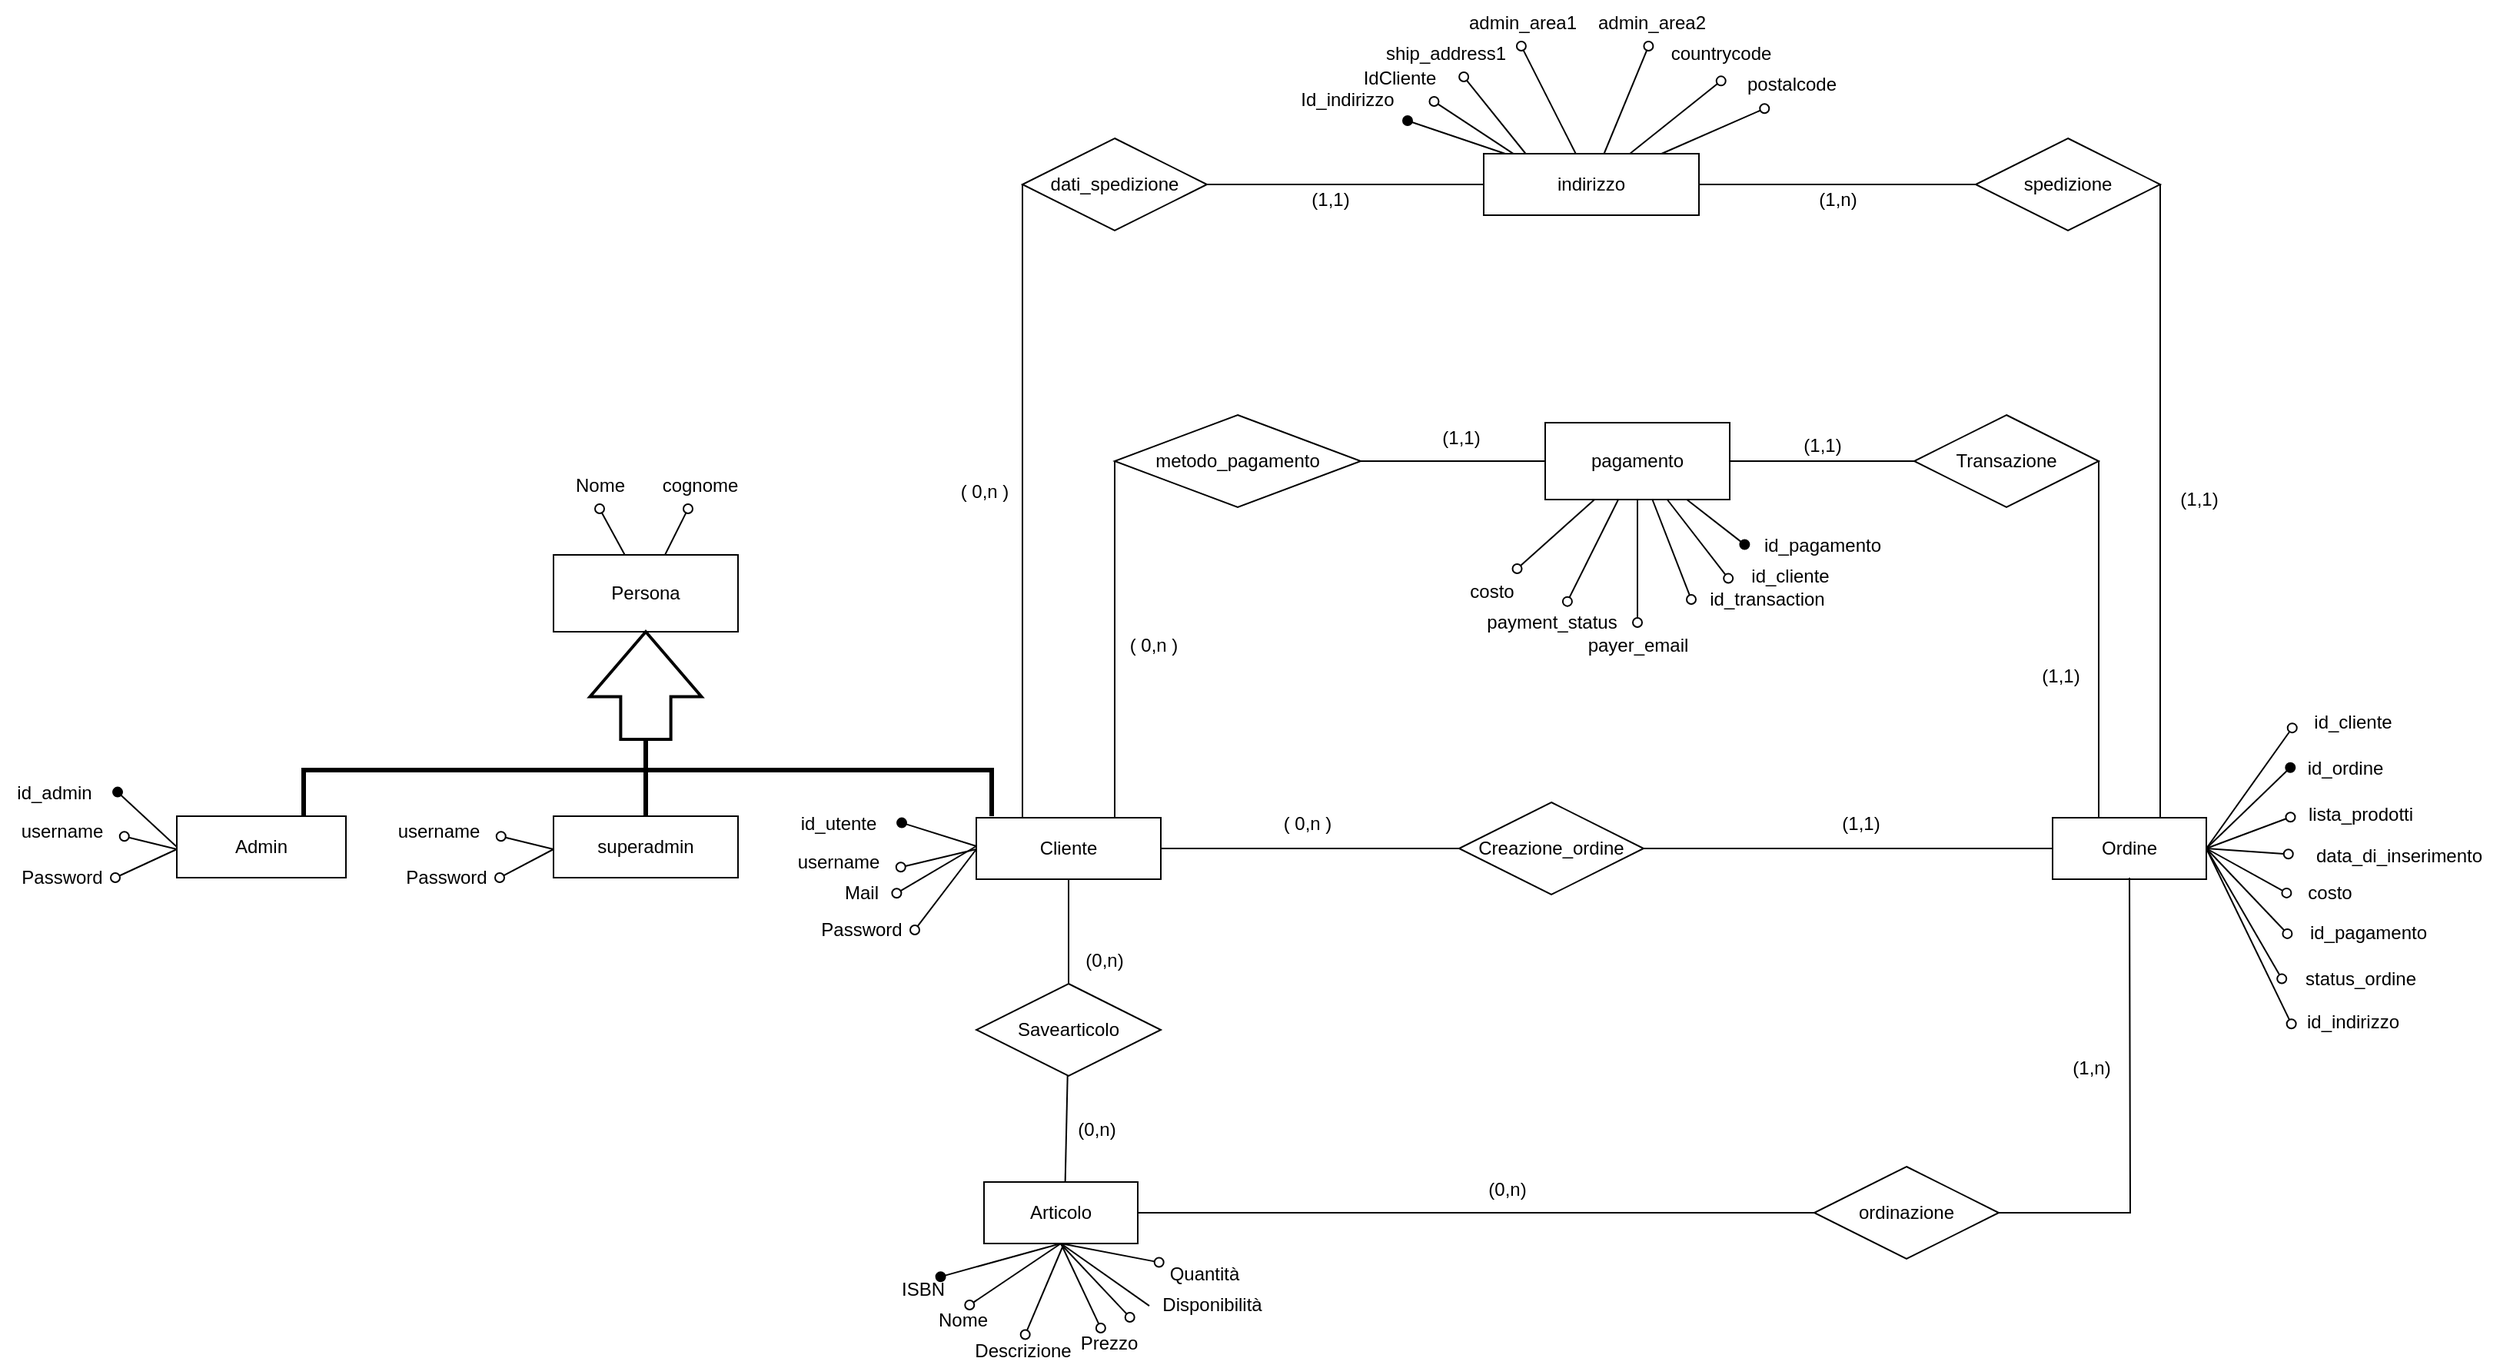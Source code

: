 <mxfile version="20.8.5" type="device"><diagram id="s4-X0F4J8f-oM6uxIQLd" name="Page-1"><mxGraphModel dx="1750" dy="1971" grid="1" gridSize="10" guides="1" tooltips="1" connect="1" arrows="1" fold="1" page="1" pageScale="1" pageWidth="827" pageHeight="1169" math="0" shadow="0"><root><mxCell id="0"/><mxCell id="1" parent="0"/><mxCell id="LF6PmAJ8rkZqKg8PHU01-41" value="" style="edgeStyle=orthogonalEdgeStyle;rounded=0;orthogonalLoop=1;jettySize=auto;html=1;endArrow=none;endFill=0;startArrow=none;" parent="1" source="LF6PmAJ8rkZqKg8PHU01-92" target="LF6PmAJ8rkZqKg8PHU01-54" edge="1"><mxGeometry relative="1" as="geometry"><mxPoint x="1620" y="-520" as="sourcePoint"/></mxGeometry></mxCell><mxCell id="LF6PmAJ8rkZqKg8PHU01-42" style="edgeStyle=orthogonalEdgeStyle;rounded=0;orthogonalLoop=1;jettySize=auto;html=1;entryX=0;entryY=0.5;entryDx=0;entryDy=0;endArrow=none;endFill=0;exitX=0.25;exitY=0;exitDx=0;exitDy=0;" parent="1" source="LF6PmAJ8rkZqKg8PHU01-44" target="LF6PmAJ8rkZqKg8PHU01-91" edge="1"><mxGeometry relative="1" as="geometry"><Array as="points"><mxPoint x="1170" y="-880"/><mxPoint x="1170" y="-880"/></Array></mxGeometry></mxCell><mxCell id="LF6PmAJ8rkZqKg8PHU01-44" value="Cliente" style="whiteSpace=wrap;html=1;align=center;" parent="1" vertex="1"><mxGeometry x="1140" y="-628" width="120" height="40" as="geometry"/></mxCell><mxCell id="LF6PmAJ8rkZqKg8PHU01-45" style="rounded=0;orthogonalLoop=1;jettySize=auto;html=1;endArrow=none;endFill=0;startArrow=oval;startFill=1;exitX=-0.005;exitY=0.478;exitDx=0;exitDy=0;exitPerimeter=0;entryX=1;entryY=0.5;entryDx=0;entryDy=0;" parent="1" source="LF6PmAJ8rkZqKg8PHU01-94" target="LF6PmAJ8rkZqKg8PHU01-54" edge="1"><mxGeometry relative="1" as="geometry"><mxPoint x="2000" y="-460" as="targetPoint"/></mxGeometry></mxCell><mxCell id="LF6PmAJ8rkZqKg8PHU01-46" style="edgeStyle=none;rounded=0;orthogonalLoop=1;jettySize=auto;html=1;startArrow=oval;startFill=0;endArrow=none;endFill=0;exitX=-0.003;exitY=0.553;exitDx=0;exitDy=0;exitPerimeter=0;entryX=1;entryY=0.5;entryDx=0;entryDy=0;" parent="1" source="LF6PmAJ8rkZqKg8PHU01-95" target="LF6PmAJ8rkZqKg8PHU01-54" edge="1"><mxGeometry relative="1" as="geometry"><mxPoint x="1940" y="-530" as="targetPoint"/></mxGeometry></mxCell><mxCell id="LF6PmAJ8rkZqKg8PHU01-47" style="edgeStyle=none;rounded=0;orthogonalLoop=1;jettySize=auto;html=1;entryX=1;entryY=0.5;entryDx=0;entryDy=0;startArrow=oval;startFill=0;endArrow=none;endFill=0;exitX=-0.056;exitY=0.498;exitDx=0;exitDy=0;exitPerimeter=0;" parent="1" source="LF6PmAJ8rkZqKg8PHU01-96" target="LF6PmAJ8rkZqKg8PHU01-54" edge="1"><mxGeometry relative="1" as="geometry"><mxPoint x="1960" y="-520" as="sourcePoint"/></mxGeometry></mxCell><mxCell id="LF6PmAJ8rkZqKg8PHU01-48" style="edgeStyle=none;rounded=0;orthogonalLoop=1;jettySize=auto;html=1;entryX=-0.051;entryY=0.455;entryDx=0;entryDy=0;entryPerimeter=0;startArrow=none;startFill=0;endArrow=oval;endFill=0;exitX=1;exitY=0.5;exitDx=0;exitDy=0;" parent="1" source="LF6PmAJ8rkZqKg8PHU01-54" target="LF6PmAJ8rkZqKg8PHU01-99" edge="1"><mxGeometry relative="1" as="geometry"/></mxCell><mxCell id="LF6PmAJ8rkZqKg8PHU01-49" style="edgeStyle=orthogonalEdgeStyle;rounded=0;orthogonalLoop=1;jettySize=auto;html=1;entryX=1;entryY=0.5;entryDx=0;entryDy=0;endArrow=none;endFill=0;" parent="1" source="LF6PmAJ8rkZqKg8PHU01-54" target="LF6PmAJ8rkZqKg8PHU01-110" edge="1"><mxGeometry relative="1" as="geometry"><Array as="points"><mxPoint x="1910" y="-880"/><mxPoint x="1910" y="-880"/></Array></mxGeometry></mxCell><mxCell id="LF6PmAJ8rkZqKg8PHU01-50" style="edgeStyle=none;rounded=0;orthogonalLoop=1;jettySize=auto;html=1;entryX=-0.059;entryY=0.619;entryDx=0;entryDy=0;entryPerimeter=0;startArrow=none;startFill=0;endArrow=oval;endFill=0;exitX=1;exitY=0.5;exitDx=0;exitDy=0;" parent="1" source="LF6PmAJ8rkZqKg8PHU01-54" target="LF6PmAJ8rkZqKg8PHU01-104" edge="1"><mxGeometry relative="1" as="geometry"/></mxCell><mxCell id="LF6PmAJ8rkZqKg8PHU01-51" style="edgeStyle=none;rounded=0;orthogonalLoop=1;jettySize=auto;html=1;entryX=-0.023;entryY=0.515;entryDx=0;entryDy=0;entryPerimeter=0;startArrow=none;startFill=0;endArrow=oval;endFill=0;exitX=1;exitY=0.5;exitDx=0;exitDy=0;" parent="1" source="LF6PmAJ8rkZqKg8PHU01-54" target="LF6PmAJ8rkZqKg8PHU01-113" edge="1"><mxGeometry relative="1" as="geometry"/></mxCell><mxCell id="LF6PmAJ8rkZqKg8PHU01-52" style="edgeStyle=none;rounded=0;orthogonalLoop=1;jettySize=auto;html=1;entryX=-0.009;entryY=0.493;entryDx=0;entryDy=0;entryPerimeter=0;startArrow=none;startFill=0;endArrow=oval;endFill=0;exitX=1;exitY=0.5;exitDx=0;exitDy=0;" parent="1" source="LF6PmAJ8rkZqKg8PHU01-54" target="LF6PmAJ8rkZqKg8PHU01-112" edge="1"><mxGeometry relative="1" as="geometry"/></mxCell><mxCell id="LF6PmAJ8rkZqKg8PHU01-53" style="edgeStyle=none;rounded=0;orthogonalLoop=1;jettySize=auto;html=1;entryX=0.004;entryY=0.537;entryDx=0;entryDy=0;entryPerimeter=0;startArrow=none;startFill=0;endArrow=oval;endFill=0;exitX=1;exitY=0.5;exitDx=0;exitDy=0;" parent="1" source="LF6PmAJ8rkZqKg8PHU01-54" target="LF6PmAJ8rkZqKg8PHU01-111" edge="1"><mxGeometry relative="1" as="geometry"/></mxCell><mxCell id="LF6PmAJ8rkZqKg8PHU01-54" value="Ordine" style="whiteSpace=wrap;html=1;align=center;" parent="1" vertex="1"><mxGeometry x="1840" y="-628" width="100" height="40" as="geometry"/></mxCell><mxCell id="LF6PmAJ8rkZqKg8PHU01-55" value="( 0,n )" style="text;html=1;align=center;verticalAlign=middle;resizable=0;points=[];autosize=1;strokeColor=none;fillColor=none;" parent="1" vertex="1"><mxGeometry x="1330" y="-634" width="50" height="20" as="geometry"/></mxCell><mxCell id="LF6PmAJ8rkZqKg8PHU01-56" style="edgeStyle=orthogonalEdgeStyle;rounded=0;orthogonalLoop=1;jettySize=auto;html=1;endArrow=none;endFill=0;entryX=0.5;entryY=1;entryDx=0;entryDy=0;startArrow=none;" parent="1" source="LF6PmAJ8rkZqKg8PHU01-114" target="LF6PmAJ8rkZqKg8PHU01-44" edge="1"><mxGeometry relative="1" as="geometry"><mxPoint x="1180" y="-630" as="targetPoint"/></mxGeometry></mxCell><mxCell id="LF6PmAJ8rkZqKg8PHU01-57" value="(0,n)" style="text;html=1;align=center;verticalAlign=middle;resizable=0;points=[];autosize=1;strokeColor=none;fillColor=none;" parent="1" vertex="1"><mxGeometry x="1202.82" y="-545" width="40" height="20" as="geometry"/></mxCell><mxCell id="LF6PmAJ8rkZqKg8PHU01-58" value="(1,1)" style="text;html=1;align=center;verticalAlign=middle;resizable=0;points=[];autosize=1;strokeColor=none;fillColor=none;" parent="1" vertex="1"><mxGeometry x="1690" y="-639" width="50" height="30" as="geometry"/></mxCell><mxCell id="LF6PmAJ8rkZqKg8PHU01-59" style="edgeStyle=none;rounded=0;orthogonalLoop=1;jettySize=auto;html=1;endArrow=oval;endFill=1;exitX=0.1;exitY=0;exitDx=0;exitDy=0;exitPerimeter=0;" parent="1" source="LF6PmAJ8rkZqKg8PHU01-66" target="LF6PmAJ8rkZqKg8PHU01-81" edge="1"><mxGeometry relative="1" as="geometry"><mxPoint x="1435" y="-1074" as="sourcePoint"/></mxGeometry></mxCell><mxCell id="LF6PmAJ8rkZqKg8PHU01-60" style="edgeStyle=none;rounded=0;orthogonalLoop=1;jettySize=auto;html=1;endArrow=oval;endFill=0;exitX=0.152;exitY=0.033;exitDx=0;exitDy=0;exitPerimeter=0;" parent="1" source="LF6PmAJ8rkZqKg8PHU01-66" target="LF6PmAJ8rkZqKg8PHU01-80" edge="1"><mxGeometry relative="1" as="geometry"><mxPoint x="1461.875" y="-1074" as="sourcePoint"/></mxGeometry></mxCell><mxCell id="LF6PmAJ8rkZqKg8PHU01-61" style="edgeStyle=none;rounded=0;orthogonalLoop=1;jettySize=auto;html=1;endArrow=oval;endFill=0;exitX=0.195;exitY=0;exitDx=0;exitDy=0;exitPerimeter=0;" parent="1" source="LF6PmAJ8rkZqKg8PHU01-66" target="LF6PmAJ8rkZqKg8PHU01-79" edge="1"><mxGeometry relative="1" as="geometry"><mxPoint x="1478.571" y="-1074" as="sourcePoint"/></mxGeometry></mxCell><mxCell id="LF6PmAJ8rkZqKg8PHU01-62" style="rounded=0;orthogonalLoop=1;jettySize=auto;html=1;entryX=0.494;entryY=1;entryDx=0;entryDy=0;entryPerimeter=0;endArrow=oval;endFill=0;startArrow=none;startFill=0;" parent="1" source="LF6PmAJ8rkZqKg8PHU01-66" target="LF6PmAJ8rkZqKg8PHU01-100" edge="1"><mxGeometry relative="1" as="geometry"/></mxCell><mxCell id="LF6PmAJ8rkZqKg8PHU01-63" style="rounded=0;orthogonalLoop=1;jettySize=auto;html=1;entryX=0.48;entryY=1;entryDx=0;entryDy=0;entryPerimeter=0;endArrow=oval;endFill=0;startArrow=none;startFill=0;" parent="1" source="LF6PmAJ8rkZqKg8PHU01-66" target="LF6PmAJ8rkZqKg8PHU01-101" edge="1"><mxGeometry relative="1" as="geometry"/></mxCell><mxCell id="LF6PmAJ8rkZqKg8PHU01-64" style="rounded=0;orthogonalLoop=1;jettySize=auto;html=1;entryX=0.504;entryY=1.089;entryDx=0;entryDy=0;entryPerimeter=0;endArrow=oval;endFill=0;startArrow=none;startFill=0;" parent="1" source="LF6PmAJ8rkZqKg8PHU01-66" target="LF6PmAJ8rkZqKg8PHU01-103" edge="1"><mxGeometry relative="1" as="geometry"/></mxCell><mxCell id="LF6PmAJ8rkZqKg8PHU01-65" style="rounded=0;orthogonalLoop=1;jettySize=auto;html=1;entryX=0.283;entryY=1.022;entryDx=0;entryDy=0;entryPerimeter=0;endArrow=oval;endFill=0;startArrow=none;startFill=0;" parent="1" source="LF6PmAJ8rkZqKg8PHU01-66" target="LF6PmAJ8rkZqKg8PHU01-102" edge="1"><mxGeometry relative="1" as="geometry"/></mxCell><mxCell id="LF6PmAJ8rkZqKg8PHU01-66" value="indirizzo" style="rounded=0;whiteSpace=wrap;html=1;strokeColor=#000000;fillColor=#FFFFFF;" parent="1" vertex="1"><mxGeometry x="1470" y="-1060" width="140" height="40" as="geometry"/></mxCell><mxCell id="LF6PmAJ8rkZqKg8PHU01-67" style="edgeStyle=none;rounded=0;orthogonalLoop=1;jettySize=auto;html=1;entryX=0.1;entryY=0.5;entryDx=0;entryDy=0;entryPerimeter=0;endArrow=oval;endFill=0;" parent="1" source="LF6PmAJ8rkZqKg8PHU01-75" target="LF6PmAJ8rkZqKg8PHU01-76" edge="1"><mxGeometry relative="1" as="geometry"/></mxCell><mxCell id="LF6PmAJ8rkZqKg8PHU01-68" style="edgeStyle=none;rounded=0;orthogonalLoop=1;jettySize=auto;html=1;endArrow=oval;endFill=0;" parent="1" source="LF6PmAJ8rkZqKg8PHU01-75" target="LF6PmAJ8rkZqKg8PHU01-77" edge="1"><mxGeometry relative="1" as="geometry"/></mxCell><mxCell id="LF6PmAJ8rkZqKg8PHU01-69" style="edgeStyle=none;rounded=0;orthogonalLoop=1;jettySize=auto;html=1;entryX=0.595;entryY=0.044;entryDx=0;entryDy=0;entryPerimeter=0;endArrow=oval;endFill=0;" parent="1" source="LF6PmAJ8rkZqKg8PHU01-75" target="LF6PmAJ8rkZqKg8PHU01-78" edge="1"><mxGeometry relative="1" as="geometry"/></mxCell><mxCell id="LF6PmAJ8rkZqKg8PHU01-70" style="edgeStyle=orthogonalEdgeStyle;rounded=0;orthogonalLoop=1;jettySize=auto;html=1;endArrow=none;endFill=0;entryX=0.75;entryY=0;entryDx=0;entryDy=0;startArrow=none;exitX=0;exitY=0.5;exitDx=0;exitDy=0;" parent="1" source="LF6PmAJ8rkZqKg8PHU01-107" target="LF6PmAJ8rkZqKg8PHU01-44" edge="1"><mxGeometry relative="1" as="geometry"><mxPoint x="1200" y="-780" as="targetPoint"/><Array as="points"><mxPoint x="1230" y="-780"/><mxPoint x="1230" y="-780"/></Array></mxGeometry></mxCell><mxCell id="LF6PmAJ8rkZqKg8PHU01-71" style="edgeStyle=none;rounded=0;orthogonalLoop=1;jettySize=auto;html=1;entryX=-0.003;entryY=0.476;entryDx=0;entryDy=0;entryPerimeter=0;startArrow=none;startFill=0;endArrow=oval;endFill=1;" parent="1" source="LF6PmAJ8rkZqKg8PHU01-75" target="LF6PmAJ8rkZqKg8PHU01-97" edge="1"><mxGeometry relative="1" as="geometry"/></mxCell><mxCell id="LF6PmAJ8rkZqKg8PHU01-72" style="edgeStyle=none;rounded=0;orthogonalLoop=1;jettySize=auto;html=1;entryX=-0.07;entryY=0.543;entryDx=0;entryDy=0;entryPerimeter=0;startArrow=none;startFill=0;endArrow=oval;endFill=0;" parent="1" source="LF6PmAJ8rkZqKg8PHU01-75" target="LF6PmAJ8rkZqKg8PHU01-98" edge="1"><mxGeometry relative="1" as="geometry"/></mxCell><mxCell id="LF6PmAJ8rkZqKg8PHU01-73" style="rounded=0;orthogonalLoop=1;jettySize=auto;html=1;endArrow=oval;endFill=0;" parent="1" source="LF6PmAJ8rkZqKg8PHU01-75" target="LF6PmAJ8rkZqKg8PHU01-105" edge="1"><mxGeometry relative="1" as="geometry"/></mxCell><mxCell id="LF6PmAJ8rkZqKg8PHU01-74" style="edgeStyle=orthogonalEdgeStyle;rounded=0;orthogonalLoop=1;jettySize=auto;html=1;endArrow=none;endFill=0;exitX=1;exitY=0.5;exitDx=0;exitDy=0;" parent="1" source="LF6PmAJ8rkZqKg8PHU01-75" edge="1"><mxGeometry relative="1" as="geometry"><mxPoint x="1870" y="-628" as="targetPoint"/><Array as="points"><mxPoint x="1870" y="-860"/></Array></mxGeometry></mxCell><mxCell id="LF6PmAJ8rkZqKg8PHU01-75" value="pagamento" style="rounded=0;whiteSpace=wrap;html=1;strokeColor=#000000;fillColor=#FFFFFF;" parent="1" vertex="1"><mxGeometry x="1510" y="-885" width="120" height="50" as="geometry"/></mxCell><mxCell id="LF6PmAJ8rkZqKg8PHU01-76" value="&amp;nbsp; &amp;nbsp;id_transaction" style="text;html=1;align=center;verticalAlign=middle;resizable=0;points=[];autosize=1;strokeColor=none;fillColor=none;" parent="1" vertex="1"><mxGeometry x="1594" y="-785" width="110" height="30" as="geometry"/></mxCell><mxCell id="LF6PmAJ8rkZqKg8PHU01-77" value="payer_email" style="text;html=1;align=center;verticalAlign=middle;resizable=0;points=[];autosize=1;strokeColor=none;fillColor=none;" parent="1" vertex="1"><mxGeometry x="1525" y="-755" width="90" height="30" as="geometry"/></mxCell><mxCell id="LF6PmAJ8rkZqKg8PHU01-78" value="payment_status" style="text;html=1;align=center;verticalAlign=middle;resizable=0;points=[];autosize=1;strokeColor=none;fillColor=none;" parent="1" vertex="1"><mxGeometry x="1459" y="-770" width="110" height="30" as="geometry"/></mxCell><mxCell id="LF6PmAJ8rkZqKg8PHU01-79" value="ship_address1" style="text;html=1;align=center;verticalAlign=middle;resizable=0;points=[];autosize=1;strokeColor=none;fillColor=none;" parent="1" vertex="1"><mxGeometry x="1395" y="-1140" width="100" height="30" as="geometry"/></mxCell><mxCell id="LF6PmAJ8rkZqKg8PHU01-80" value="IdCliente" style="text;html=1;align=center;verticalAlign=middle;resizable=0;points=[];autosize=1;strokeColor=none;fillColor=none;" parent="1" vertex="1"><mxGeometry x="1380" y="-1124" width="70" height="30" as="geometry"/></mxCell><mxCell id="LF6PmAJ8rkZqKg8PHU01-81" value="Id_indirizzo" style="text;html=1;align=center;verticalAlign=middle;resizable=0;points=[];autosize=1;strokeColor=none;fillColor=none;" parent="1" vertex="1"><mxGeometry x="1340.5" y="-1110" width="80" height="30" as="geometry"/></mxCell><mxCell id="LF6PmAJ8rkZqKg8PHU01-90" style="edgeStyle=orthogonalEdgeStyle;rounded=0;orthogonalLoop=1;jettySize=auto;html=1;entryX=0;entryY=0.5;entryDx=0;entryDy=0;endArrow=none;endFill=0;" parent="1" source="LF6PmAJ8rkZqKg8PHU01-91" target="LF6PmAJ8rkZqKg8PHU01-66" edge="1"><mxGeometry relative="1" as="geometry"/></mxCell><mxCell id="LF6PmAJ8rkZqKg8PHU01-91" value="dati_spedizione" style="shape=rhombus;perimeter=rhombusPerimeter;whiteSpace=wrap;html=1;align=center;" parent="1" vertex="1"><mxGeometry x="1170" y="-1070" width="120" height="60" as="geometry"/></mxCell><mxCell id="LF6PmAJ8rkZqKg8PHU01-92" value="Creazione_ordine" style="shape=rhombus;perimeter=rhombusPerimeter;whiteSpace=wrap;html=1;align=center;" parent="1" vertex="1"><mxGeometry x="1454" y="-638" width="120" height="60" as="geometry"/></mxCell><mxCell id="LF6PmAJ8rkZqKg8PHU01-93" value="" style="edgeStyle=orthogonalEdgeStyle;rounded=0;orthogonalLoop=1;jettySize=auto;html=1;endArrow=none;endFill=0;exitX=1;exitY=0.5;exitDx=0;exitDy=0;" parent="1" source="LF6PmAJ8rkZqKg8PHU01-44" target="LF6PmAJ8rkZqKg8PHU01-92" edge="1"><mxGeometry relative="1" as="geometry"><mxPoint x="1260" y="-608.0" as="sourcePoint"/><mxPoint x="1625.0" y="-520" as="targetPoint"/></mxGeometry></mxCell><mxCell id="LF6PmAJ8rkZqKg8PHU01-94" value="id_ordine" style="text;html=1;align=center;verticalAlign=middle;resizable=0;points=[];autosize=1;strokeColor=none;fillColor=none;" parent="1" vertex="1"><mxGeometry x="1995" y="-675" width="70" height="30" as="geometry"/></mxCell><mxCell id="LF6PmAJ8rkZqKg8PHU01-95" value="lista_prodotti" style="text;html=1;align=center;verticalAlign=middle;resizable=0;points=[];autosize=1;strokeColor=none;fillColor=none;" parent="1" vertex="1"><mxGeometry x="1995" y="-645" width="90" height="30" as="geometry"/></mxCell><mxCell id="LF6PmAJ8rkZqKg8PHU01-96" value="costo" style="text;html=1;align=center;verticalAlign=middle;resizable=0;points=[];autosize=1;strokeColor=none;fillColor=none;" parent="1" vertex="1"><mxGeometry x="1995" y="-594" width="50" height="30" as="geometry"/></mxCell><mxCell id="LF6PmAJ8rkZqKg8PHU01-97" value="id_pagamento" style="text;html=1;align=center;verticalAlign=middle;resizable=0;points=[];autosize=1;strokeColor=none;fillColor=none;" parent="1" vertex="1"><mxGeometry x="1640" y="-820" width="100" height="30" as="geometry"/></mxCell><mxCell id="LF6PmAJ8rkZqKg8PHU01-98" value="id_cliente" style="text;html=1;align=center;verticalAlign=middle;resizable=0;points=[];autosize=1;strokeColor=none;fillColor=none;" parent="1" vertex="1"><mxGeometry x="1634" y="-800" width="70" height="30" as="geometry"/></mxCell><mxCell id="LF6PmAJ8rkZqKg8PHU01-99" value="data_di_inserimento" style="text;html=1;align=center;verticalAlign=middle;resizable=0;points=[];autosize=1;strokeColor=none;fillColor=none;" parent="1" vertex="1"><mxGeometry x="2000" y="-618" width="130" height="30" as="geometry"/></mxCell><mxCell id="LF6PmAJ8rkZqKg8PHU01-100" value="admin_area1" style="text;html=1;align=center;verticalAlign=middle;resizable=0;points=[];autosize=1;strokeColor=none;fillColor=none;" parent="1" vertex="1"><mxGeometry x="1450" y="-1160" width="90" height="30" as="geometry"/></mxCell><mxCell id="LF6PmAJ8rkZqKg8PHU01-101" value="admin_area2" style="text;html=1;align=center;verticalAlign=middle;resizable=0;points=[];autosize=1;strokeColor=none;fillColor=none;" parent="1" vertex="1"><mxGeometry x="1534" y="-1160" width="90" height="30" as="geometry"/></mxCell><mxCell id="LF6PmAJ8rkZqKg8PHU01-102" value="postalcode" style="text;html=1;align=center;verticalAlign=middle;resizable=0;points=[];autosize=1;strokeColor=none;fillColor=none;" parent="1" vertex="1"><mxGeometry x="1630" y="-1120" width="80" height="30" as="geometry"/></mxCell><mxCell id="LF6PmAJ8rkZqKg8PHU01-103" value="countrycode" style="text;html=1;align=center;verticalAlign=middle;resizable=0;points=[];autosize=1;strokeColor=none;fillColor=none;" parent="1" vertex="1"><mxGeometry x="1579" y="-1140" width="90" height="30" as="geometry"/></mxCell><mxCell id="LF6PmAJ8rkZqKg8PHU01-104" value="id_cliente" style="text;html=1;align=center;verticalAlign=middle;resizable=0;points=[];autosize=1;strokeColor=none;fillColor=none;" parent="1" vertex="1"><mxGeometry x="2000" y="-705" width="70" height="30" as="geometry"/></mxCell><mxCell id="LF6PmAJ8rkZqKg8PHU01-105" value="costo" style="text;html=1;align=center;verticalAlign=middle;resizable=0;points=[];autosize=1;strokeColor=none;fillColor=none;" parent="1" vertex="1"><mxGeometry x="1450" y="-790" width="50" height="30" as="geometry"/></mxCell><mxCell id="LF6PmAJ8rkZqKg8PHU01-106" value="" style="edgeStyle=orthogonalEdgeStyle;rounded=0;orthogonalLoop=1;jettySize=auto;html=1;endArrow=none;endFill=0;entryX=1;entryY=0.5;entryDx=0;entryDy=0;" parent="1" source="LF6PmAJ8rkZqKg8PHU01-75" target="LF6PmAJ8rkZqKg8PHU01-107" edge="1"><mxGeometry relative="1" as="geometry"><mxPoint x="1230.0" y="-653" as="targetPoint"/><mxPoint x="1525" y="-860" as="sourcePoint"/></mxGeometry></mxCell><mxCell id="LF6PmAJ8rkZqKg8PHU01-107" value="metodo_pagamento" style="shape=rhombus;perimeter=rhombusPerimeter;whiteSpace=wrap;html=1;align=center;" parent="1" vertex="1"><mxGeometry x="1230" y="-890" width="160" height="60" as="geometry"/></mxCell><mxCell id="LF6PmAJ8rkZqKg8PHU01-108" value="Transazione" style="shape=rhombus;perimeter=rhombusPerimeter;whiteSpace=wrap;html=1;align=center;" parent="1" vertex="1"><mxGeometry x="1750" y="-890" width="120" height="60" as="geometry"/></mxCell><mxCell id="LF6PmAJ8rkZqKg8PHU01-109" style="edgeStyle=orthogonalEdgeStyle;rounded=0;orthogonalLoop=1;jettySize=auto;html=1;entryX=1;entryY=0.5;entryDx=0;entryDy=0;endArrow=none;endFill=0;" parent="1" source="LF6PmAJ8rkZqKg8PHU01-110" target="LF6PmAJ8rkZqKg8PHU01-66" edge="1"><mxGeometry relative="1" as="geometry"/></mxCell><mxCell id="LF6PmAJ8rkZqKg8PHU01-110" value="spedizione" style="shape=rhombus;perimeter=rhombusPerimeter;whiteSpace=wrap;html=1;align=center;" parent="1" vertex="1"><mxGeometry x="1790" y="-1070" width="120" height="60" as="geometry"/></mxCell><mxCell id="LF6PmAJ8rkZqKg8PHU01-111" value="id_indirizzo" style="text;html=1;align=center;verticalAlign=middle;resizable=0;points=[];autosize=1;strokeColor=none;fillColor=none;" parent="1" vertex="1"><mxGeometry x="1995" y="-510" width="80" height="30" as="geometry"/></mxCell><mxCell id="LF6PmAJ8rkZqKg8PHU01-112" value="status_ordine" style="text;html=1;align=center;verticalAlign=middle;resizable=0;points=[];autosize=1;strokeColor=none;fillColor=none;" parent="1" vertex="1"><mxGeometry x="1990" y="-538" width="100" height="30" as="geometry"/></mxCell><mxCell id="LF6PmAJ8rkZqKg8PHU01-113" value="id_pagamento" style="text;html=1;align=center;verticalAlign=middle;resizable=0;points=[];autosize=1;strokeColor=none;fillColor=none;" parent="1" vertex="1"><mxGeometry x="1995" y="-568" width="100" height="30" as="geometry"/></mxCell><mxCell id="LF6PmAJ8rkZqKg8PHU01-170" style="edgeStyle=none;rounded=0;orthogonalLoop=1;jettySize=auto;html=1;entryX=0.528;entryY=0.015;entryDx=0;entryDy=0;endArrow=none;endFill=0;entryPerimeter=0;" parent="1" source="LF6PmAJ8rkZqKg8PHU01-114" target="LF6PmAJ8rkZqKg8PHU01-157" edge="1"><mxGeometry relative="1" as="geometry"/></mxCell><mxCell id="LF6PmAJ8rkZqKg8PHU01-114" value="Savearticolo" style="shape=rhombus;perimeter=rhombusPerimeter;whiteSpace=wrap;html=1;align=center;" parent="1" vertex="1"><mxGeometry x="1140" y="-520" width="120" height="60" as="geometry"/></mxCell><mxCell id="LF6PmAJ8rkZqKg8PHU01-117" value="( 0,n )" style="text;html=1;align=center;verticalAlign=middle;resizable=0;points=[];autosize=1;strokeColor=none;fillColor=none;" parent="1" vertex="1"><mxGeometry x="1230" y="-750" width="50" height="20" as="geometry"/></mxCell><mxCell id="LF6PmAJ8rkZqKg8PHU01-118" value="(1,1)" style="text;html=1;align=center;verticalAlign=middle;resizable=0;points=[];autosize=1;strokeColor=none;fillColor=none;" parent="1" vertex="1"><mxGeometry x="1430" y="-890" width="50" height="30" as="geometry"/></mxCell><mxCell id="LF6PmAJ8rkZqKg8PHU01-119" value="(1,1)" style="text;html=1;align=center;verticalAlign=middle;resizable=0;points=[];autosize=1;strokeColor=none;fillColor=none;" parent="1" vertex="1"><mxGeometry x="1665" y="-885" width="50" height="30" as="geometry"/></mxCell><mxCell id="LF6PmAJ8rkZqKg8PHU01-120" value="(1,1)" style="text;html=1;align=center;verticalAlign=middle;resizable=0;points=[];autosize=1;strokeColor=none;fillColor=none;" parent="1" vertex="1"><mxGeometry x="1820" y="-735" width="50" height="30" as="geometry"/></mxCell><mxCell id="LF6PmAJ8rkZqKg8PHU01-121" value="( 0,n )" style="text;html=1;align=center;verticalAlign=middle;resizable=0;points=[];autosize=1;strokeColor=none;fillColor=none;" parent="1" vertex="1"><mxGeometry x="1120" y="-850" width="50" height="20" as="geometry"/></mxCell><mxCell id="LF6PmAJ8rkZqKg8PHU01-122" value="(1,1)" style="text;html=1;align=center;verticalAlign=middle;resizable=0;points=[];autosize=1;strokeColor=none;fillColor=none;" parent="1" vertex="1"><mxGeometry x="1345" y="-1045" width="50" height="30" as="geometry"/></mxCell><mxCell id="LF6PmAJ8rkZqKg8PHU01-123" value="(1,n)" style="text;html=1;align=center;verticalAlign=middle;resizable=0;points=[];autosize=1;strokeColor=none;fillColor=none;" parent="1" vertex="1"><mxGeometry x="1675" y="-1045" width="50" height="30" as="geometry"/></mxCell><mxCell id="LF6PmAJ8rkZqKg8PHU01-124" value="(1,1)" style="text;html=1;align=center;verticalAlign=middle;resizable=0;points=[];autosize=1;strokeColor=none;fillColor=none;" parent="1" vertex="1"><mxGeometry x="1910" y="-850" width="50" height="30" as="geometry"/></mxCell><mxCell id="LF6PmAJ8rkZqKg8PHU01-125" style="edgeStyle=orthogonalEdgeStyle;orthogonalLoop=1;jettySize=auto;html=1;entryX=0;entryY=0.5;entryDx=0;entryDy=0;entryPerimeter=0;endArrow=none;endFill=0;exitX=0.75;exitY=0;exitDx=0;exitDy=0;strokeColor=#000000;jumpSize=12;startSize=30;rounded=0;strokeWidth=3;" parent="1" source="LF6PmAJ8rkZqKg8PHU01-126" target="LF6PmAJ8rkZqKg8PHU01-134" edge="1"><mxGeometry relative="1" as="geometry"><Array as="points"><mxPoint x="703" y="-659"/><mxPoint x="925" y="-659"/></Array></mxGeometry></mxCell><mxCell id="LF6PmAJ8rkZqKg8PHU01-126" value="Admin" style="whiteSpace=wrap;html=1;align=center;" parent="1" vertex="1"><mxGeometry x="620" y="-629" width="110" height="40" as="geometry"/></mxCell><mxCell id="LF6PmAJ8rkZqKg8PHU01-127" style="edgeStyle=orthogonalEdgeStyle;rounded=0;orthogonalLoop=1;jettySize=auto;html=1;entryX=0;entryY=0.5;entryDx=0;entryDy=0;entryPerimeter=0;endArrow=none;endFill=0;strokeWidth=3;" parent="1" source="LF6PmAJ8rkZqKg8PHU01-128" target="LF6PmAJ8rkZqKg8PHU01-134" edge="1"><mxGeometry relative="1" as="geometry"/></mxCell><mxCell id="LF6PmAJ8rkZqKg8PHU01-128" value="superadmin" style="rounded=0;whiteSpace=wrap;html=1;" parent="1" vertex="1"><mxGeometry x="865" y="-629" width="120" height="40" as="geometry"/></mxCell><mxCell id="LF6PmAJ8rkZqKg8PHU01-129" style="edgeStyle=orthogonalEdgeStyle;rounded=0;orthogonalLoop=1;jettySize=auto;html=1;endArrow=none;endFill=0;" parent="1" source="LF6PmAJ8rkZqKg8PHU01-133" target="LF6PmAJ8rkZqKg8PHU01-134" edge="1"><mxGeometry relative="1" as="geometry"/></mxCell><mxCell id="LF6PmAJ8rkZqKg8PHU01-130" value="" style="edgeStyle=orthogonalEdgeStyle;rounded=0;orthogonalLoop=1;jettySize=auto;html=1;endArrow=none;endFill=0;" parent="1" source="LF6PmAJ8rkZqKg8PHU01-133" target="LF6PmAJ8rkZqKg8PHU01-134" edge="1"><mxGeometry relative="1" as="geometry"/></mxCell><mxCell id="LF6PmAJ8rkZqKg8PHU01-131" style="rounded=0;orthogonalLoop=1;jettySize=auto;html=1;entryX=0.5;entryY=1;entryDx=0;entryDy=0;entryPerimeter=0;endArrow=oval;endFill=0;" parent="1" source="LF6PmAJ8rkZqKg8PHU01-133" target="LF6PmAJ8rkZqKg8PHU01-151" edge="1"><mxGeometry relative="1" as="geometry"/></mxCell><mxCell id="LF6PmAJ8rkZqKg8PHU01-132" style="edgeStyle=none;rounded=0;orthogonalLoop=1;jettySize=auto;html=1;endArrow=oval;endFill=0;" parent="1" source="LF6PmAJ8rkZqKg8PHU01-133" target="LF6PmAJ8rkZqKg8PHU01-152" edge="1"><mxGeometry relative="1" as="geometry"/></mxCell><mxCell id="LF6PmAJ8rkZqKg8PHU01-133" value="Persona" style="rounded=0;whiteSpace=wrap;html=1;" parent="1" vertex="1"><mxGeometry x="865" y="-799" width="120" height="50" as="geometry"/></mxCell><mxCell id="LF6PmAJ8rkZqKg8PHU01-134" value="" style="verticalLabelPosition=bottom;verticalAlign=top;html=1;strokeWidth=2;shape=mxgraph.arrows2.arrow;dy=0.55;dx=42.25;notch=0;direction=north;" parent="1" vertex="1"><mxGeometry x="888.75" y="-749" width="72.5" height="70" as="geometry"/></mxCell><mxCell id="LF6PmAJ8rkZqKg8PHU01-135" style="edgeStyle=none;rounded=0;orthogonalLoop=1;jettySize=auto;html=1;entryX=1.093;entryY=0.477;entryDx=0;entryDy=0;entryPerimeter=0;endArrow=oval;endFill=1;" parent="1" target="LF6PmAJ8rkZqKg8PHU01-142" edge="1"><mxGeometry relative="1" as="geometry"><mxPoint x="1140" y="-609.5" as="sourcePoint"/></mxGeometry></mxCell><mxCell id="LF6PmAJ8rkZqKg8PHU01-136" style="edgeStyle=none;rounded=0;orthogonalLoop=1;jettySize=auto;html=1;entryX=1.011;entryY=0.605;entryDx=0;entryDy=0;entryPerimeter=0;endArrow=oval;endFill=0;exitX=0;exitY=0.5;exitDx=0;exitDy=0;" parent="1" target="LF6PmAJ8rkZqKg8PHU01-139" edge="1"><mxGeometry relative="1" as="geometry"><mxPoint x="1140" y="-607.5" as="sourcePoint"/></mxGeometry></mxCell><mxCell id="LF6PmAJ8rkZqKg8PHU01-137" style="edgeStyle=none;rounded=0;orthogonalLoop=1;jettySize=auto;html=1;entryX=1.08;entryY=0.505;entryDx=0;entryDy=0;entryPerimeter=0;endArrow=oval;endFill=0;" parent="1" target="LF6PmAJ8rkZqKg8PHU01-140" edge="1"><mxGeometry relative="1" as="geometry"><mxPoint x="1140" y="-609.5" as="sourcePoint"/></mxGeometry></mxCell><mxCell id="LF6PmAJ8rkZqKg8PHU01-138" style="edgeStyle=none;rounded=0;orthogonalLoop=1;jettySize=auto;html=1;entryX=1;entryY=0.5;entryDx=0;entryDy=0;entryPerimeter=0;endArrow=oval;endFill=0;exitX=0;exitY=0.5;exitDx=0;exitDy=0;" parent="1" target="LF6PmAJ8rkZqKg8PHU01-141" edge="1"><mxGeometry relative="1" as="geometry"><mxPoint x="1140" y="-607.5" as="sourcePoint"/></mxGeometry></mxCell><mxCell id="LF6PmAJ8rkZqKg8PHU01-139" value="&lt;span&gt;username&lt;/span&gt;" style="text;html=1;align=center;verticalAlign=middle;resizable=0;points=[];autosize=1;strokeColor=none;fillColor=none;" parent="1" vertex="1"><mxGeometry x="1010" y="-614" width="80" height="30" as="geometry"/></mxCell><mxCell id="LF6PmAJ8rkZqKg8PHU01-140" value="Mail" style="text;html=1;align=center;verticalAlign=middle;resizable=0;points=[];autosize=1;strokeColor=none;fillColor=none;" parent="1" vertex="1"><mxGeometry x="1045" y="-589" width="40" height="20" as="geometry"/></mxCell><mxCell id="LF6PmAJ8rkZqKg8PHU01-141" value="Password" style="text;html=1;align=center;verticalAlign=middle;resizable=0;points=[];autosize=1;strokeColor=none;fillColor=none;" parent="1" vertex="1"><mxGeometry x="1030" y="-565" width="70" height="20" as="geometry"/></mxCell><mxCell id="LF6PmAJ8rkZqKg8PHU01-142" value="id_utente" style="text;html=1;align=center;verticalAlign=middle;resizable=0;points=[];autosize=1;strokeColor=none;fillColor=none;" parent="1" vertex="1"><mxGeometry x="1015" y="-639" width="70" height="30" as="geometry"/></mxCell><mxCell id="LF6PmAJ8rkZqKg8PHU01-143" style="edgeStyle=none;rounded=0;orthogonalLoop=1;jettySize=auto;html=1;entryX=1.011;entryY=0.605;entryDx=0;entryDy=0;entryPerimeter=0;endArrow=oval;endFill=0;exitX=0;exitY=0.5;exitDx=0;exitDy=0;" parent="1" target="LF6PmAJ8rkZqKg8PHU01-145" edge="1"><mxGeometry relative="1" as="geometry"><mxPoint x="865.0" y="-607.5" as="sourcePoint"/></mxGeometry></mxCell><mxCell id="LF6PmAJ8rkZqKg8PHU01-144" style="edgeStyle=none;rounded=0;orthogonalLoop=1;jettySize=auto;html=1;entryX=1;entryY=0.5;entryDx=0;entryDy=0;entryPerimeter=0;endArrow=oval;endFill=0;exitX=0;exitY=0.5;exitDx=0;exitDy=0;" parent="1" target="LF6PmAJ8rkZqKg8PHU01-146" edge="1"><mxGeometry relative="1" as="geometry"><mxPoint x="865.0" y="-607.5" as="sourcePoint"/></mxGeometry></mxCell><mxCell id="LF6PmAJ8rkZqKg8PHU01-145" value="&lt;span&gt;username&lt;/span&gt;" style="text;html=1;align=center;verticalAlign=middle;resizable=0;points=[];autosize=1;strokeColor=none;fillColor=none;" parent="1" vertex="1"><mxGeometry x="750" y="-634" width="80" height="30" as="geometry"/></mxCell><mxCell id="LF6PmAJ8rkZqKg8PHU01-146" value="Password" style="text;html=1;align=center;verticalAlign=middle;resizable=0;points=[];autosize=1;strokeColor=none;fillColor=none;" parent="1" vertex="1"><mxGeometry x="760" y="-599" width="70" height="20" as="geometry"/></mxCell><mxCell id="LF6PmAJ8rkZqKg8PHU01-147" style="edgeStyle=none;rounded=0;orthogonalLoop=1;jettySize=auto;html=1;entryX=1.011;entryY=0.605;entryDx=0;entryDy=0;entryPerimeter=0;endArrow=oval;endFill=0;exitX=0;exitY=0.5;exitDx=0;exitDy=0;" parent="1" target="LF6PmAJ8rkZqKg8PHU01-149" edge="1"><mxGeometry relative="1" as="geometry"><mxPoint x="620.0" y="-607.5" as="sourcePoint"/></mxGeometry></mxCell><mxCell id="LF6PmAJ8rkZqKg8PHU01-148" style="edgeStyle=none;rounded=0;orthogonalLoop=1;jettySize=auto;html=1;entryX=1;entryY=0.5;entryDx=0;entryDy=0;entryPerimeter=0;endArrow=oval;endFill=0;exitX=0;exitY=0.5;exitDx=0;exitDy=0;" parent="1" target="LF6PmAJ8rkZqKg8PHU01-150" edge="1"><mxGeometry relative="1" as="geometry"><mxPoint x="620.0" y="-607.5" as="sourcePoint"/></mxGeometry></mxCell><mxCell id="LF6PmAJ8rkZqKg8PHU01-149" value="&lt;span&gt;username&lt;/span&gt;" style="text;html=1;align=center;verticalAlign=middle;resizable=0;points=[];autosize=1;strokeColor=none;fillColor=none;" parent="1" vertex="1"><mxGeometry x="505" y="-634" width="80" height="30" as="geometry"/></mxCell><mxCell id="LF6PmAJ8rkZqKg8PHU01-150" value="Password" style="text;html=1;align=center;verticalAlign=middle;resizable=0;points=[];autosize=1;strokeColor=none;fillColor=none;" parent="1" vertex="1"><mxGeometry x="510" y="-599" width="70" height="20" as="geometry"/></mxCell><mxCell id="LF6PmAJ8rkZqKg8PHU01-151" value="Nome" style="text;html=1;align=center;verticalAlign=middle;resizable=0;points=[];autosize=1;strokeColor=none;fillColor=none;" parent="1" vertex="1"><mxGeometry x="865" y="-859" width="60" height="30" as="geometry"/></mxCell><mxCell id="LF6PmAJ8rkZqKg8PHU01-152" value="cognome" style="text;html=1;align=center;verticalAlign=middle;resizable=0;points=[];autosize=1;strokeColor=none;fillColor=none;" parent="1" vertex="1"><mxGeometry x="925" y="-859" width="70" height="30" as="geometry"/></mxCell><mxCell id="LF6PmAJ8rkZqKg8PHU01-153" style="edgeStyle=none;rounded=0;orthogonalLoop=1;jettySize=auto;html=1;entryX=1.093;entryY=0.477;entryDx=0;entryDy=0;entryPerimeter=0;endArrow=oval;endFill=1;" parent="1" target="LF6PmAJ8rkZqKg8PHU01-154" edge="1"><mxGeometry relative="1" as="geometry"><mxPoint x="620.0" y="-609" as="sourcePoint"/></mxGeometry></mxCell><mxCell id="LF6PmAJ8rkZqKg8PHU01-154" value="id_admin" style="text;html=1;align=center;verticalAlign=middle;resizable=0;points=[];autosize=1;strokeColor=none;fillColor=none;" parent="1" vertex="1"><mxGeometry x="505" y="-659" width="70" height="30" as="geometry"/></mxCell><mxCell id="LF6PmAJ8rkZqKg8PHU01-155" style="edgeStyle=orthogonalEdgeStyle;orthogonalLoop=1;jettySize=auto;html=1;endArrow=none;endFill=0;strokeColor=#000000;jumpSize=12;startSize=30;rounded=0;strokeWidth=3;" parent="1" edge="1"><mxGeometry relative="1" as="geometry"><Array as="points"><mxPoint x="1150" y="-659"/><mxPoint x="1150" y="-629"/></Array><mxPoint x="925" y="-659" as="sourcePoint"/><mxPoint x="1150" y="-629" as="targetPoint"/></mxGeometry></mxCell><mxCell id="LF6PmAJ8rkZqKg8PHU01-156" style="edgeStyle=none;rounded=0;orthogonalLoop=1;jettySize=auto;html=1;entryX=-0.01;entryY=0.4;entryDx=0;entryDy=0;entryPerimeter=0;endArrow=oval;endFill=0;" parent="1" edge="1"><mxGeometry relative="1" as="geometry"><mxPoint x="1194.64" y="-351" as="sourcePoint"/><mxPoint x="1239.84" y="-303" as="targetPoint"/></mxGeometry></mxCell><mxCell id="LF6PmAJ8rkZqKg8PHU01-171" style="edgeStyle=none;rounded=0;orthogonalLoop=1;jettySize=auto;html=1;entryX=-0.012;entryY=0.527;entryDx=0;entryDy=0;entryPerimeter=0;endArrow=none;endFill=0;exitX=0.5;exitY=1;exitDx=0;exitDy=0;" parent="1" source="LF6PmAJ8rkZqKg8PHU01-157" target="LF6PmAJ8rkZqKg8PHU01-166" edge="1"><mxGeometry relative="1" as="geometry"/></mxCell><mxCell id="LF6PmAJ8rkZqKg8PHU01-157" value="Articolo" style="whiteSpace=wrap;html=1;align=center;" parent="1" vertex="1"><mxGeometry x="1145" y="-391" width="100" height="40" as="geometry"/></mxCell><mxCell id="LF6PmAJ8rkZqKg8PHU01-158" style="edgeStyle=none;rounded=0;orthogonalLoop=1;jettySize=auto;html=1;endArrow=oval;endFill=1;entryX=0.795;entryY=0.08;entryDx=0;entryDy=0;entryPerimeter=0;" parent="1" target="LF6PmAJ8rkZqKg8PHU01-162" edge="1"><mxGeometry relative="1" as="geometry"><mxPoint x="1195" y="-351" as="sourcePoint"/><mxPoint x="1045.64" y="-281" as="targetPoint"/></mxGeometry></mxCell><mxCell id="LF6PmAJ8rkZqKg8PHU01-159" style="edgeStyle=none;rounded=0;orthogonalLoop=1;jettySize=auto;html=1;entryX=0.6;entryY=0;entryDx=0;entryDy=0;entryPerimeter=0;endArrow=oval;endFill=0;" parent="1" target="LF6PmAJ8rkZqKg8PHU01-163" edge="1"><mxGeometry relative="1" as="geometry"><mxPoint x="1195" y="-351" as="sourcePoint"/></mxGeometry></mxCell><mxCell id="LF6PmAJ8rkZqKg8PHU01-160" style="edgeStyle=none;rounded=0;orthogonalLoop=1;jettySize=auto;html=1;entryX=0.523;entryY=-0.038;entryDx=0;entryDy=0;entryPerimeter=0;endArrow=oval;endFill=0;" parent="1" target="LF6PmAJ8rkZqKg8PHU01-164" edge="1"><mxGeometry relative="1" as="geometry"><mxPoint x="1197" y="-351" as="sourcePoint"/></mxGeometry></mxCell><mxCell id="LF6PmAJ8rkZqKg8PHU01-161" style="edgeStyle=none;rounded=0;orthogonalLoop=1;jettySize=auto;html=1;endArrow=oval;endFill=0;" parent="1" target="LF6PmAJ8rkZqKg8PHU01-165" edge="1"><mxGeometry relative="1" as="geometry"><mxPoint x="1195" y="-351" as="sourcePoint"/><mxPoint x="1285" y="-191" as="targetPoint"/></mxGeometry></mxCell><mxCell id="LF6PmAJ8rkZqKg8PHU01-162" value="ISBN" style="text;html=1;align=center;verticalAlign=middle;resizable=0;points=[];autosize=1;strokeColor=none;fillColor=none;" parent="1" vertex="1"><mxGeometry x="1085" y="-331" width="40" height="20" as="geometry"/></mxCell><mxCell id="LF6PmAJ8rkZqKg8PHU01-163" value="Nome" style="text;html=1;align=center;verticalAlign=middle;resizable=0;points=[];autosize=1;strokeColor=none;fillColor=none;" parent="1" vertex="1"><mxGeometry x="1105.64" y="-311" width="50" height="20" as="geometry"/></mxCell><mxCell id="LF6PmAJ8rkZqKg8PHU01-164" value="Descrizione" style="text;html=1;align=center;verticalAlign=middle;resizable=0;points=[];autosize=1;strokeColor=none;fillColor=none;" parent="1" vertex="1"><mxGeometry x="1130" y="-291" width="80" height="20" as="geometry"/></mxCell><mxCell id="LF6PmAJ8rkZqKg8PHU01-165" value="Prezzo" style="text;html=1;align=center;verticalAlign=middle;resizable=0;points=[];autosize=1;strokeColor=none;fillColor=none;" parent="1" vertex="1"><mxGeometry x="1200.64" y="-296" width="50" height="20" as="geometry"/></mxCell><mxCell id="LF6PmAJ8rkZqKg8PHU01-166" value="Disponibilità" style="text;html=1;align=center;verticalAlign=middle;resizable=0;points=[];autosize=1;strokeColor=none;fillColor=none;" parent="1" vertex="1"><mxGeometry x="1253.46" y="-321" width="80" height="20" as="geometry"/></mxCell><mxCell id="LF6PmAJ8rkZqKg8PHU01-167" style="rounded=0;orthogonalLoop=1;jettySize=auto;html=1;endArrow=oval;endFill=0;entryX=0.017;entryY=0.113;entryDx=0;entryDy=0;entryPerimeter=0;exitX=0.5;exitY=1;exitDx=0;exitDy=0;" parent="1" source="LF6PmAJ8rkZqKg8PHU01-157" target="LF6PmAJ8rkZqKg8PHU01-168" edge="1"><mxGeometry relative="1" as="geometry"><mxPoint x="1195" y="-231" as="targetPoint"/><mxPoint x="1195" y="-231" as="sourcePoint"/></mxGeometry></mxCell><mxCell id="LF6PmAJ8rkZqKg8PHU01-168" value="Quantità" style="text;html=1;align=center;verticalAlign=middle;resizable=0;points=[];autosize=1;strokeColor=none;fillColor=none;" parent="1" vertex="1"><mxGeometry x="1257.82" y="-341" width="60" height="20" as="geometry"/></mxCell><mxCell id="LF6PmAJ8rkZqKg8PHU01-169" value="(0,n)" style="text;html=1;align=center;verticalAlign=middle;resizable=0;points=[];autosize=1;strokeColor=none;fillColor=none;" parent="1" vertex="1"><mxGeometry x="1192.82" y="-440" width="50" height="30" as="geometry"/></mxCell><mxCell id="LF6PmAJ8rkZqKg8PHU01-172" style="edgeStyle=orthogonalEdgeStyle;rounded=0;orthogonalLoop=1;jettySize=auto;html=1;endArrow=none;endFill=0;startArrow=none;entryX=1;entryY=0.5;entryDx=0;entryDy=0;" parent="1" source="LF6PmAJ8rkZqKg8PHU01-175" target="LF6PmAJ8rkZqKg8PHU01-157" edge="1"><mxGeometry relative="1" as="geometry"><mxPoint x="1470" y="-316" as="targetPoint"/><mxPoint x="1840" y="-201" as="sourcePoint"/><Array as="points"/></mxGeometry></mxCell><mxCell id="LF6PmAJ8rkZqKg8PHU01-173" value="(1,n)" style="text;html=1;align=center;verticalAlign=middle;resizable=0;points=[];autosize=1;strokeColor=none;fillColor=none;" parent="1" vertex="1"><mxGeometry x="1840" y="-480" width="50" height="30" as="geometry"/></mxCell><mxCell id="LF6PmAJ8rkZqKg8PHU01-174" style="edgeStyle=orthogonalEdgeStyle;rounded=0;orthogonalLoop=1;jettySize=auto;html=1;entryX=0.5;entryY=1;entryDx=0;entryDy=0;endArrow=none;endFill=0;" parent="1" source="LF6PmAJ8rkZqKg8PHU01-175" edge="1"><mxGeometry relative="1" as="geometry"><mxPoint x="1890.0" y="-589" as="targetPoint"/></mxGeometry></mxCell><mxCell id="LF6PmAJ8rkZqKg8PHU01-175" value="ordinazione" style="shape=rhombus;perimeter=rhombusPerimeter;whiteSpace=wrap;html=1;align=center;" parent="1" vertex="1"><mxGeometry x="1685" y="-401" width="120" height="60" as="geometry"/></mxCell><mxCell id="LF6PmAJ8rkZqKg8PHU01-176" value="(0,n)" style="text;html=1;align=center;verticalAlign=middle;resizable=0;points=[];autosize=1;strokeColor=none;fillColor=none;" parent="1" vertex="1"><mxGeometry x="1460" y="-401" width="50" height="30" as="geometry"/></mxCell></root></mxGraphModel></diagram></mxfile>